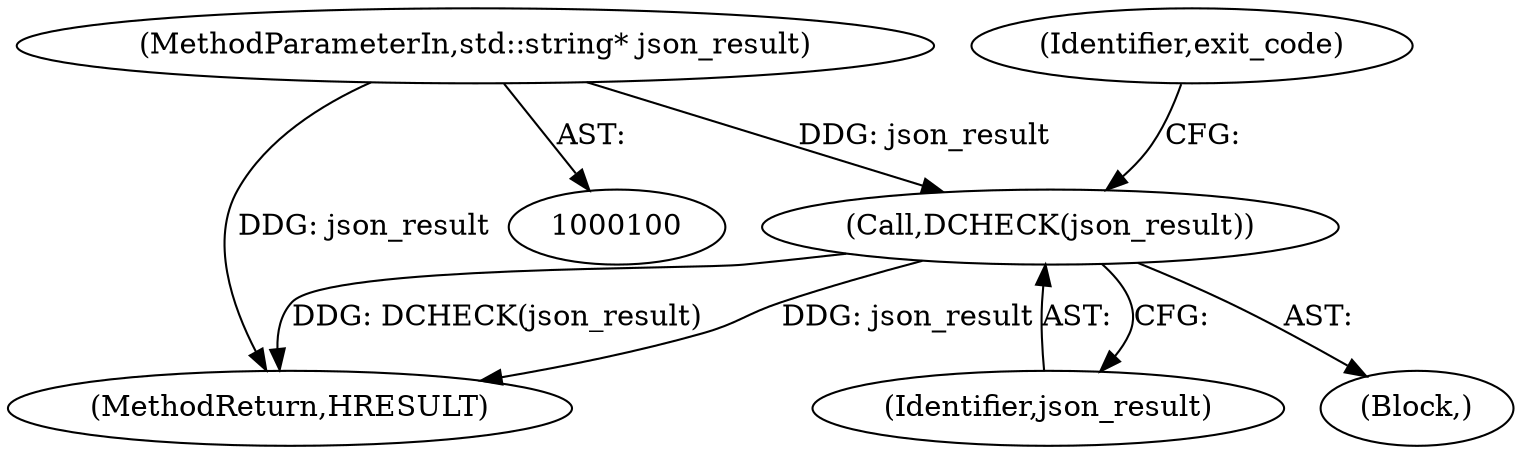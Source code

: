 digraph "0_Chrome_2440e872debd68ae7c2a8bf9ddb34df2cce378cd_1@pointer" {
"1000110" [label="(Call,DCHECK(json_result))"];
"1000102" [label="(MethodParameterIn,std::string* json_result)"];
"1000111" [label="(Identifier,json_result)"];
"1000189" [label="(MethodReturn,HRESULT)"];
"1000110" [label="(Call,DCHECK(json_result))"];
"1000113" [label="(Identifier,exit_code)"];
"1000105" [label="(Block,)"];
"1000102" [label="(MethodParameterIn,std::string* json_result)"];
"1000110" -> "1000105"  [label="AST: "];
"1000110" -> "1000111"  [label="CFG: "];
"1000111" -> "1000110"  [label="AST: "];
"1000113" -> "1000110"  [label="CFG: "];
"1000110" -> "1000189"  [label="DDG: DCHECK(json_result)"];
"1000110" -> "1000189"  [label="DDG: json_result"];
"1000102" -> "1000110"  [label="DDG: json_result"];
"1000102" -> "1000100"  [label="AST: "];
"1000102" -> "1000189"  [label="DDG: json_result"];
}
